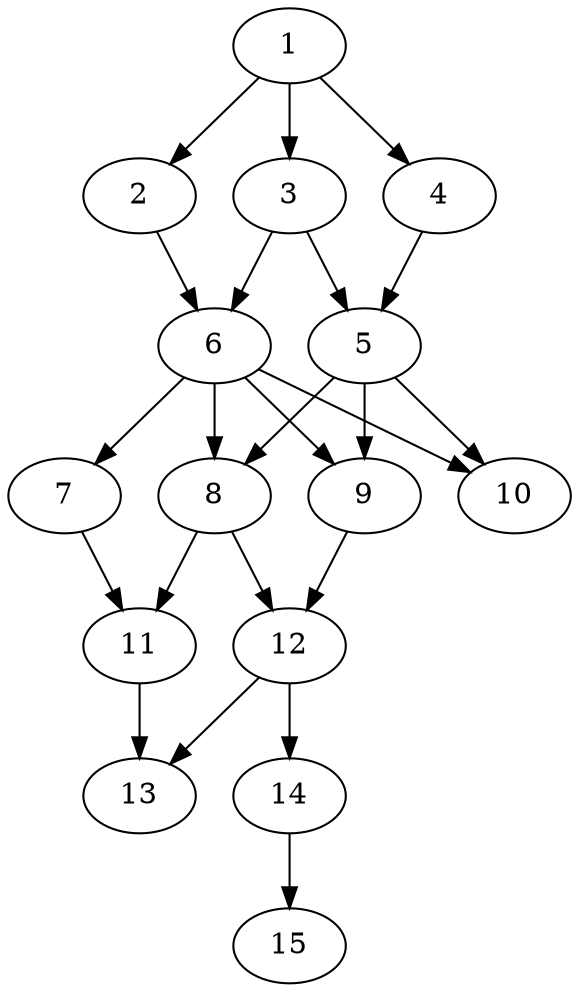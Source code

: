 // DAG automatically generated by daggen at Thu Oct  3 13:59:27 2019
// ./daggen --dot -n 15 --ccr 0.3 --fat 0.5 --regular 0.5 --density 0.7 --mindata 5242880 --maxdata 52428800 
digraph G {
  1 [size="23541760", alpha="0.04", expect_size="7062528"] 
  1 -> 2 [size ="7062528"]
  1 -> 3 [size ="7062528"]
  1 -> 4 [size ="7062528"]
  2 [size="121460053", alpha="0.01", expect_size="36438016"] 
  2 -> 6 [size ="36438016"]
  3 [size="139721387", alpha="0.18", expect_size="41916416"] 
  3 -> 5 [size ="41916416"]
  3 -> 6 [size ="41916416"]
  4 [size="153309867", alpha="0.07", expect_size="45992960"] 
  4 -> 5 [size ="45992960"]
  5 [size="168639147", alpha="0.07", expect_size="50591744"] 
  5 -> 8 [size ="50591744"]
  5 -> 9 [size ="50591744"]
  5 -> 10 [size ="50591744"]
  6 [size="140096853", alpha="0.16", expect_size="42029056"] 
  6 -> 7 [size ="42029056"]
  6 -> 8 [size ="42029056"]
  6 -> 9 [size ="42029056"]
  6 -> 10 [size ="42029056"]
  7 [size="79701333", alpha="0.11", expect_size="23910400"] 
  7 -> 11 [size ="23910400"]
  8 [size="94737067", alpha="0.04", expect_size="28421120"] 
  8 -> 11 [size ="28421120"]
  8 -> 12 [size ="28421120"]
  9 [size="104758613", alpha="0.12", expect_size="31427584"] 
  9 -> 12 [size ="31427584"]
  10 [size="78895787", alpha="0.19", expect_size="23668736"] 
  11 [size="96163840", alpha="0.11", expect_size="28849152"] 
  11 -> 13 [size ="28849152"]
  12 [size="126324053", alpha="0.14", expect_size="37897216"] 
  12 -> 13 [size ="37897216"]
  12 -> 14 [size ="37897216"]
  13 [size="137905493", alpha="0.19", expect_size="41371648"] 
  14 [size="124450133", alpha="0.06", expect_size="37335040"] 
  14 -> 15 [size ="37335040"]
  15 [size="19701760", alpha="0.20", expect_size="5910528"] 
}
